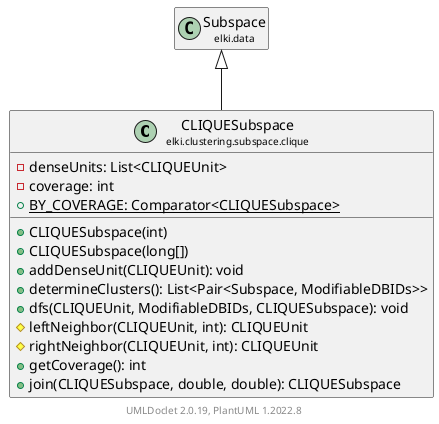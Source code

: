 @startuml
    remove .*\.(Instance|Par|Parameterizer|Factory)$
    set namespaceSeparator none
    hide empty fields
    hide empty methods

    class "<size:14>CLIQUESubspace\n<size:10>elki.clustering.subspace.clique" as elki.clustering.subspace.clique.CLIQUESubspace [[CLIQUESubspace.html]] {
        -denseUnits: List<CLIQUEUnit>
        -coverage: int
        {static} +BY_COVERAGE: Comparator<CLIQUESubspace>
        +CLIQUESubspace(int)
        +CLIQUESubspace(long[])
        +addDenseUnit(CLIQUEUnit): void
        +determineClusters(): List<Pair<Subspace, ModifiableDBIDs>>
        +dfs(CLIQUEUnit, ModifiableDBIDs, CLIQUESubspace): void
        #leftNeighbor(CLIQUEUnit, int): CLIQUEUnit
        #rightNeighbor(CLIQUEUnit, int): CLIQUEUnit
        +getCoverage(): int
        +join(CLIQUESubspace, double, double): CLIQUESubspace
    }

    class "<size:14>Subspace\n<size:10>elki.data" as elki.data.Subspace [[../../../data/Subspace.html]]

    elki.data.Subspace <|-- elki.clustering.subspace.clique.CLIQUESubspace

    center footer UMLDoclet 2.0.19, PlantUML 1.2022.8
@enduml
